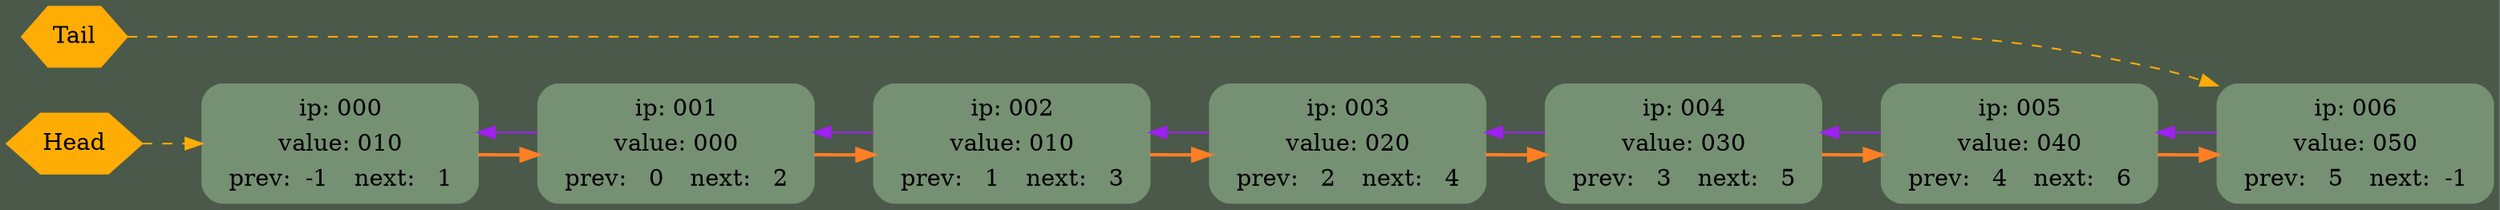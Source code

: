 digraph G {
	rankdir = LR;
	bgcolor="#4A5949"
	node000 [shape=Mrecord; style=filled; color="#769074"; label = <
		         <table border='0' cellborder='1' cellspacing='0'>
			           <tr><td align='center' colspan='2'> ip: 000 </td></tr>
			           <tr><td align='center' colspan='2'> value: 010 </td></tr>
			           <tr><td align='center' > prev:  -1 </td>
			               <td align='center'> next:   1 </td></tr>
		         </table> >];
	node001 [shape=Mrecord; style=filled; color="#769074"; label = <
		         <table border='0' cellborder='1' cellspacing='0'>
			           <tr><td align='center' colspan='2'> ip: 001 </td></tr>
			           <tr><td align='center' colspan='2'> value: 000 </td></tr>
			           <tr><td align='center' > prev:   0 </td>
			               <td align='center'> next:   2 </td></tr>
		         </table> >];
	node002 [shape=Mrecord; style=filled; color="#769074"; label = <
		         <table border='0' cellborder='1' cellspacing='0'>
			           <tr><td align='center' colspan='2'> ip: 002 </td></tr>
			           <tr><td align='center' colspan='2'> value: 010 </td></tr>
			           <tr><td align='center' > prev:   1 </td>
			               <td align='center'> next:   3 </td></tr>
		         </table> >];
	node003 [shape=Mrecord; style=filled; color="#769074"; label = <
		         <table border='0' cellborder='1' cellspacing='0'>
			           <tr><td align='center' colspan='2'> ip: 003 </td></tr>
			           <tr><td align='center' colspan='2'> value: 020 </td></tr>
			           <tr><td align='center' > prev:   2 </td>
			               <td align='center'> next:   4 </td></tr>
		         </table> >];
	node004 [shape=Mrecord; style=filled; color="#769074"; label = <
		         <table border='0' cellborder='1' cellspacing='0'>
			           <tr><td align='center' colspan='2'> ip: 004 </td></tr>
			           <tr><td align='center' colspan='2'> value: 030 </td></tr>
			           <tr><td align='center' > prev:   3 </td>
			               <td align='center'> next:   5 </td></tr>
		         </table> >];
	node005 [shape=Mrecord; style=filled; color="#769074"; label = <
		         <table border='0' cellborder='1' cellspacing='0'>
			           <tr><td align='center' colspan='2'> ip: 005 </td></tr>
			           <tr><td align='center' colspan='2'> value: 040 </td></tr>
			           <tr><td align='center' > prev:   4 </td>
			               <td align='center'> next:   6 </td></tr>
		         </table> >];
	node006 [shape=Mrecord; style=filled; color="#769074"; label = <
		         <table border='0' cellborder='1' cellspacing='0'>
			           <tr><td align='center' colspan='2'> ip: 006 </td></tr>
			           <tr><td align='center' colspan='2'> value: 050 </td></tr>
			           <tr><td align='center' > prev:   5 </td>
			               <td align='center'> next:  -1 </td></tr>
		         </table> >];


	node000 -> node001 [style=bold; weight=1000; color=chocolate1; ];
	node001 -> node002 [style=bold; weight=1000; color=chocolate1; ];
	node002 -> node003 [style=bold; weight=1000; color=chocolate1; ];
	node003 -> node004 [style=bold; weight=1000; color=chocolate1; ];
	node004 -> node005 [style=bold; weight=1000; color=chocolate1; ];
	node005 -> node006 [style=bold; weight=1000; color=chocolate1; ];
	node006 -> node005 [weight=0; color=purple; constraint=false; ];
	node005 -> node004 [weight=0; color=purple; constraint=false; ];
	node004 -> node003 [weight=0; color=purple; constraint=false; ];
	node003 -> node002 [weight=0; color=purple; constraint=false; ];
	node002 -> node001 [weight=0; color=purple; constraint=false; ];
	node001 -> node000 [weight=0; color=purple; constraint=false; ];

	head [shape=hexagon; style=filled; color="#ffac05"; label="Head"];
	head -> node000 [style=dashed; color="#ffac05"];
	{ rank = min; head; }

	tail [shape=hexagon; style=filled; color="#ffac05"; label="Tail"];
	tail -> node006 [style=dashed; color="#ffac05"];
	{ rank = min; tail; }
}
